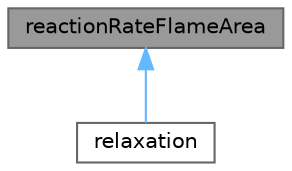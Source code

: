 digraph "reactionRateFlameArea"
{
 // LATEX_PDF_SIZE
  bgcolor="transparent";
  edge [fontname=Helvetica,fontsize=10,labelfontname=Helvetica,labelfontsize=10];
  node [fontname=Helvetica,fontsize=10,shape=box,height=0.2,width=0.4];
  Node1 [id="Node000001",label="reactionRateFlameArea",height=0.2,width=0.4,color="gray40", fillcolor="grey60", style="filled", fontcolor="black",tooltip="Abstract class for reaction rate per flame area unit."];
  Node1 -> Node2 [id="edge1_Node000001_Node000002",dir="back",color="steelblue1",style="solid",tooltip=" "];
  Node2 [id="Node000002",label="relaxation",height=0.2,width=0.4,color="gray40", fillcolor="white", style="filled",URL="$classFoam_1_1reactionRateFlameAreaModels_1_1relaxation.html",tooltip="Consumption rate per unit of flame area obtained from a relaxation equation."];
}
